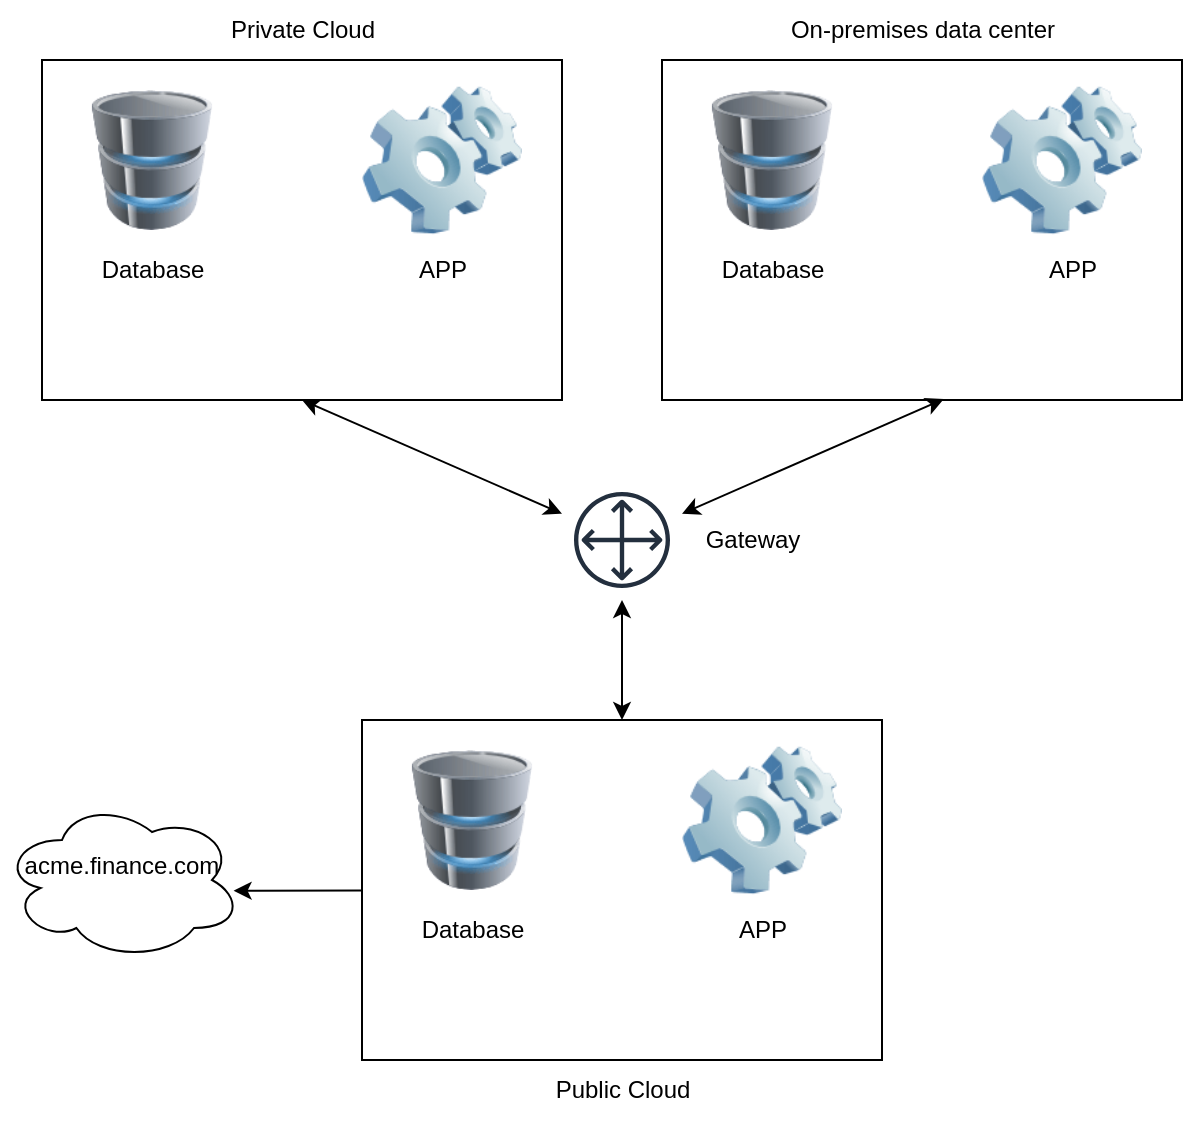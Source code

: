 <mxfile version="21.3.0" type="github">
  <diagram name="第 1 页" id="UZkDw6Ez3q2D44-KWNET">
    <mxGraphModel dx="860" dy="928" grid="1" gridSize="10" guides="1" tooltips="1" connect="1" arrows="1" fold="1" page="1" pageScale="1" pageWidth="827" pageHeight="1169" math="0" shadow="0">
      <root>
        <mxCell id="0" />
        <mxCell id="1" parent="0" />
        <mxCell id="Yn0-w5VhbwrrsI0HFecE-1" value="" style="rounded=0;whiteSpace=wrap;html=1;" vertex="1" parent="1">
          <mxGeometry x="200" y="150" width="260" height="170" as="geometry" />
        </mxCell>
        <mxCell id="Yn0-w5VhbwrrsI0HFecE-2" value="" style="rounded=0;whiteSpace=wrap;html=1;" vertex="1" parent="1">
          <mxGeometry x="360" y="480" width="260" height="170" as="geometry" />
        </mxCell>
        <mxCell id="Yn0-w5VhbwrrsI0HFecE-3" value="" style="sketch=0;outlineConnect=0;fontColor=#232F3E;gradientColor=none;strokeColor=#232F3E;fillColor=#ffffff;dashed=0;verticalLabelPosition=bottom;verticalAlign=top;align=center;html=1;fontSize=12;fontStyle=0;aspect=fixed;shape=mxgraph.aws4.resourceIcon;resIcon=mxgraph.aws4.customer_gateway;" vertex="1" parent="1">
          <mxGeometry x="460" y="360" width="60" height="60" as="geometry" />
        </mxCell>
        <mxCell id="Yn0-w5VhbwrrsI0HFecE-5" value="" style="image;html=1;image=img/lib/clip_art/computers/Software_128x128.png" vertex="1" parent="1">
          <mxGeometry x="360" y="160" width="80" height="80" as="geometry" />
        </mxCell>
        <mxCell id="Yn0-w5VhbwrrsI0HFecE-6" value="" style="image;html=1;image=img/lib/clip_art/computers/Database_128x128.png" vertex="1" parent="1">
          <mxGeometry x="220" y="165" width="70" height="70" as="geometry" />
        </mxCell>
        <mxCell id="Yn0-w5VhbwrrsI0HFecE-7" value="APP" style="text;html=1;align=center;verticalAlign=middle;resizable=0;points=[];autosize=1;strokeColor=none;fillColor=none;" vertex="1" parent="1">
          <mxGeometry x="375" y="240" width="50" height="30" as="geometry" />
        </mxCell>
        <mxCell id="Yn0-w5VhbwrrsI0HFecE-8" value="Database" style="text;html=1;align=center;verticalAlign=middle;resizable=0;points=[];autosize=1;strokeColor=none;fillColor=none;" vertex="1" parent="1">
          <mxGeometry x="220" y="240" width="70" height="30" as="geometry" />
        </mxCell>
        <mxCell id="Yn0-w5VhbwrrsI0HFecE-10" value="Private Cloud" style="text;html=1;align=center;verticalAlign=middle;resizable=0;points=[];autosize=1;strokeColor=none;fillColor=none;" vertex="1" parent="1">
          <mxGeometry x="280" y="120" width="100" height="30" as="geometry" />
        </mxCell>
        <mxCell id="Yn0-w5VhbwrrsI0HFecE-17" value="" style="rounded=0;whiteSpace=wrap;html=1;" vertex="1" parent="1">
          <mxGeometry x="510" y="150" width="260" height="170" as="geometry" />
        </mxCell>
        <mxCell id="Yn0-w5VhbwrrsI0HFecE-18" value="" style="image;html=1;image=img/lib/clip_art/computers/Software_128x128.png" vertex="1" parent="1">
          <mxGeometry x="670" y="160" width="80" height="80" as="geometry" />
        </mxCell>
        <mxCell id="Yn0-w5VhbwrrsI0HFecE-19" value="" style="image;html=1;image=img/lib/clip_art/computers/Database_128x128.png" vertex="1" parent="1">
          <mxGeometry x="530" y="165" width="70" height="70" as="geometry" />
        </mxCell>
        <mxCell id="Yn0-w5VhbwrrsI0HFecE-20" value="APP" style="text;html=1;align=center;verticalAlign=middle;resizable=0;points=[];autosize=1;strokeColor=none;fillColor=none;" vertex="1" parent="1">
          <mxGeometry x="690" y="240" width="50" height="30" as="geometry" />
        </mxCell>
        <mxCell id="Yn0-w5VhbwrrsI0HFecE-21" value="Database" style="text;html=1;align=center;verticalAlign=middle;resizable=0;points=[];autosize=1;strokeColor=none;fillColor=none;" vertex="1" parent="1">
          <mxGeometry x="530" y="240" width="70" height="30" as="geometry" />
        </mxCell>
        <mxCell id="Yn0-w5VhbwrrsI0HFecE-22" value="On-premises data center " style="text;html=1;align=center;verticalAlign=middle;resizable=0;points=[];autosize=1;strokeColor=none;fillColor=none;" vertex="1" parent="1">
          <mxGeometry x="560" y="120" width="160" height="30" as="geometry" />
        </mxCell>
        <mxCell id="Yn0-w5VhbwrrsI0HFecE-23" value="Public&amp;nbsp;Cloud" style="text;html=1;align=center;verticalAlign=middle;resizable=0;points=[];autosize=1;strokeColor=none;fillColor=none;" vertex="1" parent="1">
          <mxGeometry x="445" y="650" width="90" height="30" as="geometry" />
        </mxCell>
        <mxCell id="Yn0-w5VhbwrrsI0HFecE-25" value="" style="image;html=1;image=img/lib/clip_art/computers/Software_128x128.png" vertex="1" parent="1">
          <mxGeometry x="520" y="490" width="80" height="80" as="geometry" />
        </mxCell>
        <mxCell id="Yn0-w5VhbwrrsI0HFecE-26" value="" style="image;html=1;image=img/lib/clip_art/computers/Database_128x128.png" vertex="1" parent="1">
          <mxGeometry x="380" y="495" width="70" height="70" as="geometry" />
        </mxCell>
        <mxCell id="Yn0-w5VhbwrrsI0HFecE-27" value="APP" style="text;html=1;align=center;verticalAlign=middle;resizable=0;points=[];autosize=1;strokeColor=none;fillColor=none;" vertex="1" parent="1">
          <mxGeometry x="535" y="570" width="50" height="30" as="geometry" />
        </mxCell>
        <mxCell id="Yn0-w5VhbwrrsI0HFecE-28" value="Database" style="text;html=1;align=center;verticalAlign=middle;resizable=0;points=[];autosize=1;strokeColor=none;fillColor=none;" vertex="1" parent="1">
          <mxGeometry x="380" y="570" width="70" height="30" as="geometry" />
        </mxCell>
        <mxCell id="Yn0-w5VhbwrrsI0HFecE-29" value="" style="endArrow=classic;startArrow=classic;html=1;rounded=0;" edge="1" parent="1" source="Yn0-w5VhbwrrsI0HFecE-3">
          <mxGeometry width="50" height="50" relative="1" as="geometry">
            <mxPoint x="280" y="370" as="sourcePoint" />
            <mxPoint x="330" y="320" as="targetPoint" />
          </mxGeometry>
        </mxCell>
        <mxCell id="Yn0-w5VhbwrrsI0HFecE-30" value="" style="endArrow=classic;startArrow=classic;html=1;rounded=0;entryX=0.542;entryY=0.997;entryDx=0;entryDy=0;entryPerimeter=0;" edge="1" parent="1" source="Yn0-w5VhbwrrsI0HFecE-3" target="Yn0-w5VhbwrrsI0HFecE-17">
          <mxGeometry width="50" height="50" relative="1" as="geometry">
            <mxPoint x="470" y="387" as="sourcePoint" />
            <mxPoint x="340" y="330" as="targetPoint" />
          </mxGeometry>
        </mxCell>
        <mxCell id="Yn0-w5VhbwrrsI0HFecE-31" value="" style="endArrow=classic;startArrow=classic;html=1;rounded=0;entryX=0.5;entryY=0;entryDx=0;entryDy=0;" edge="1" parent="1" source="Yn0-w5VhbwrrsI0HFecE-3" target="Yn0-w5VhbwrrsI0HFecE-2">
          <mxGeometry width="50" height="50" relative="1" as="geometry">
            <mxPoint x="470" y="387" as="sourcePoint" />
            <mxPoint x="340" y="330" as="targetPoint" />
          </mxGeometry>
        </mxCell>
        <mxCell id="Yn0-w5VhbwrrsI0HFecE-32" value="acme.finance.com&lt;br&gt;&amp;nbsp;" style="ellipse;shape=cloud;whiteSpace=wrap;html=1;" vertex="1" parent="1">
          <mxGeometry x="180" y="520" width="120" height="80" as="geometry" />
        </mxCell>
        <mxCell id="Yn0-w5VhbwrrsI0HFecE-33" value="" style="endArrow=classic;html=1;rounded=0;entryX=0.965;entryY=0.567;entryDx=0;entryDy=0;entryPerimeter=0;" edge="1" parent="1" source="Yn0-w5VhbwrrsI0HFecE-2" target="Yn0-w5VhbwrrsI0HFecE-32">
          <mxGeometry width="50" height="50" relative="1" as="geometry">
            <mxPoint x="350" y="560" as="sourcePoint" />
            <mxPoint x="320" y="400" as="targetPoint" />
          </mxGeometry>
        </mxCell>
        <mxCell id="Yn0-w5VhbwrrsI0HFecE-34" value="Gateway" style="text;html=1;align=center;verticalAlign=middle;resizable=0;points=[];autosize=1;strokeColor=none;fillColor=none;" vertex="1" parent="1">
          <mxGeometry x="520" y="375" width="70" height="30" as="geometry" />
        </mxCell>
      </root>
    </mxGraphModel>
  </diagram>
</mxfile>
